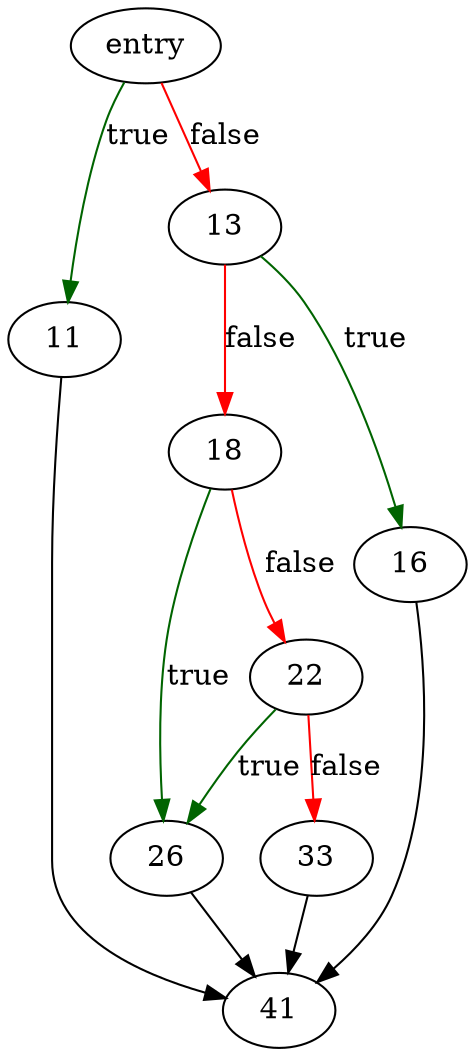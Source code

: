 digraph "sqlite3ExprAnd" {
	// Node definitions.
	3 [label=entry];
	11;
	13;
	16;
	18;
	22;
	26;
	33;
	41;

	// Edge definitions.
	3 -> 11 [
		color=darkgreen
		label=true
	];
	3 -> 13 [
		color=red
		label=false
	];
	11 -> 41;
	13 -> 16 [
		color=darkgreen
		label=true
	];
	13 -> 18 [
		color=red
		label=false
	];
	16 -> 41;
	18 -> 22 [
		color=red
		label=false
	];
	18 -> 26 [
		color=darkgreen
		label=true
	];
	22 -> 26 [
		color=darkgreen
		label=true
	];
	22 -> 33 [
		color=red
		label=false
	];
	26 -> 41;
	33 -> 41;
}